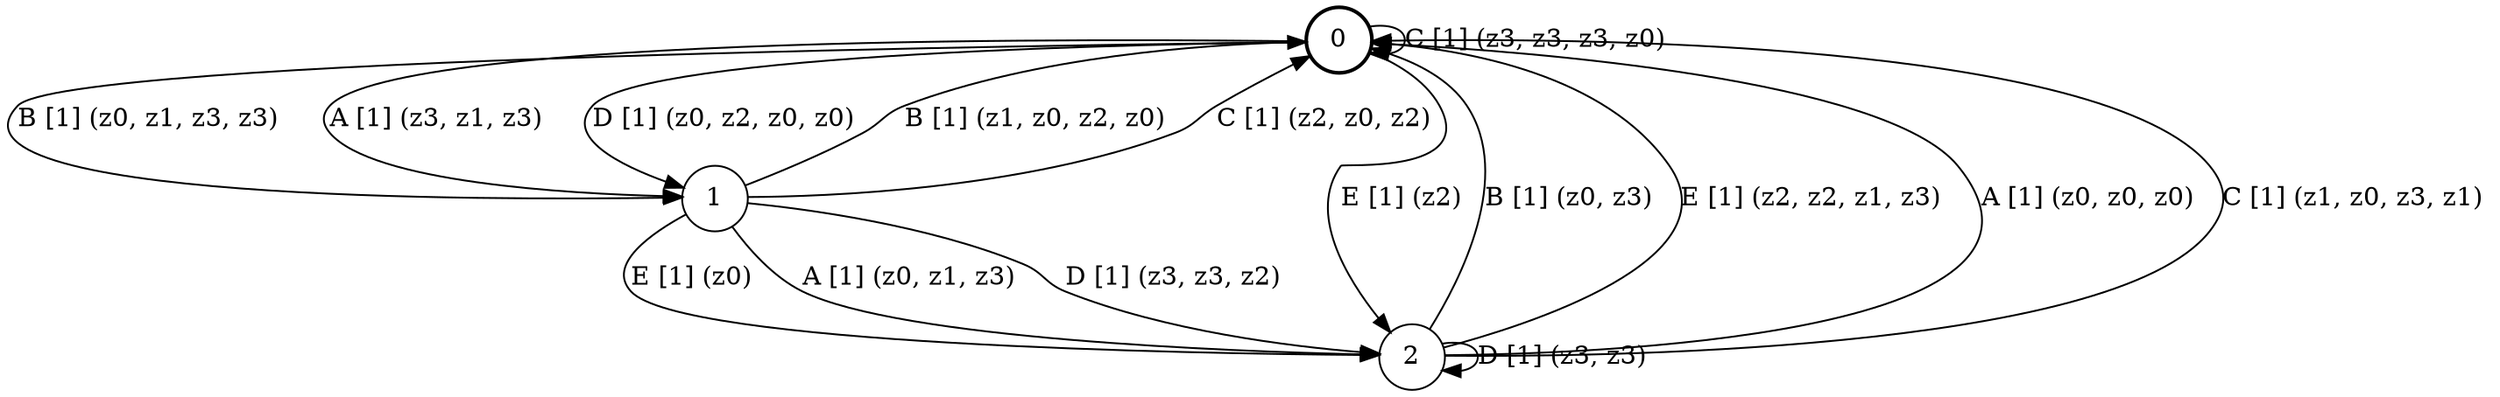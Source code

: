 # generated file, don't try to modify
# command: dot -Tpng <filename> > tree.png
digraph Automaton {
    node [shape = circle];
    0 [style = "bold"];
    0 -> 1 [label = "B [1] (z0, z1, z3, z3) "];
    0 -> 2 [label = "E [1] (z2) "];
    0 -> 1 [label = "A [1] (z3, z1, z3) "];
    0 -> 1 [label = "D [1] (z0, z2, z0, z0) "];
    0 -> 0 [label = "C [1] (z3, z3, z3, z0) "];
    1 -> 0 [label = "B [1] (z1, z0, z2, z0) "];
    1 -> 2 [label = "E [1] (z0) "];
    1 -> 2 [label = "A [1] (z0, z1, z3) "];
    1 -> 2 [label = "D [1] (z3, z3, z2) "];
    1 -> 0 [label = "C [1] (z2, z0, z2) "];
    2 -> 0 [label = "B [1] (z0, z3) "];
    2 -> 0 [label = "E [1] (z2, z2, z1, z3) "];
    2 -> 0 [label = "A [1] (z0, z0, z0) "];
    2 -> 2 [label = "D [1] (z3, z3) "];
    2 -> 0 [label = "C [1] (z1, z0, z3, z1) "];
}
